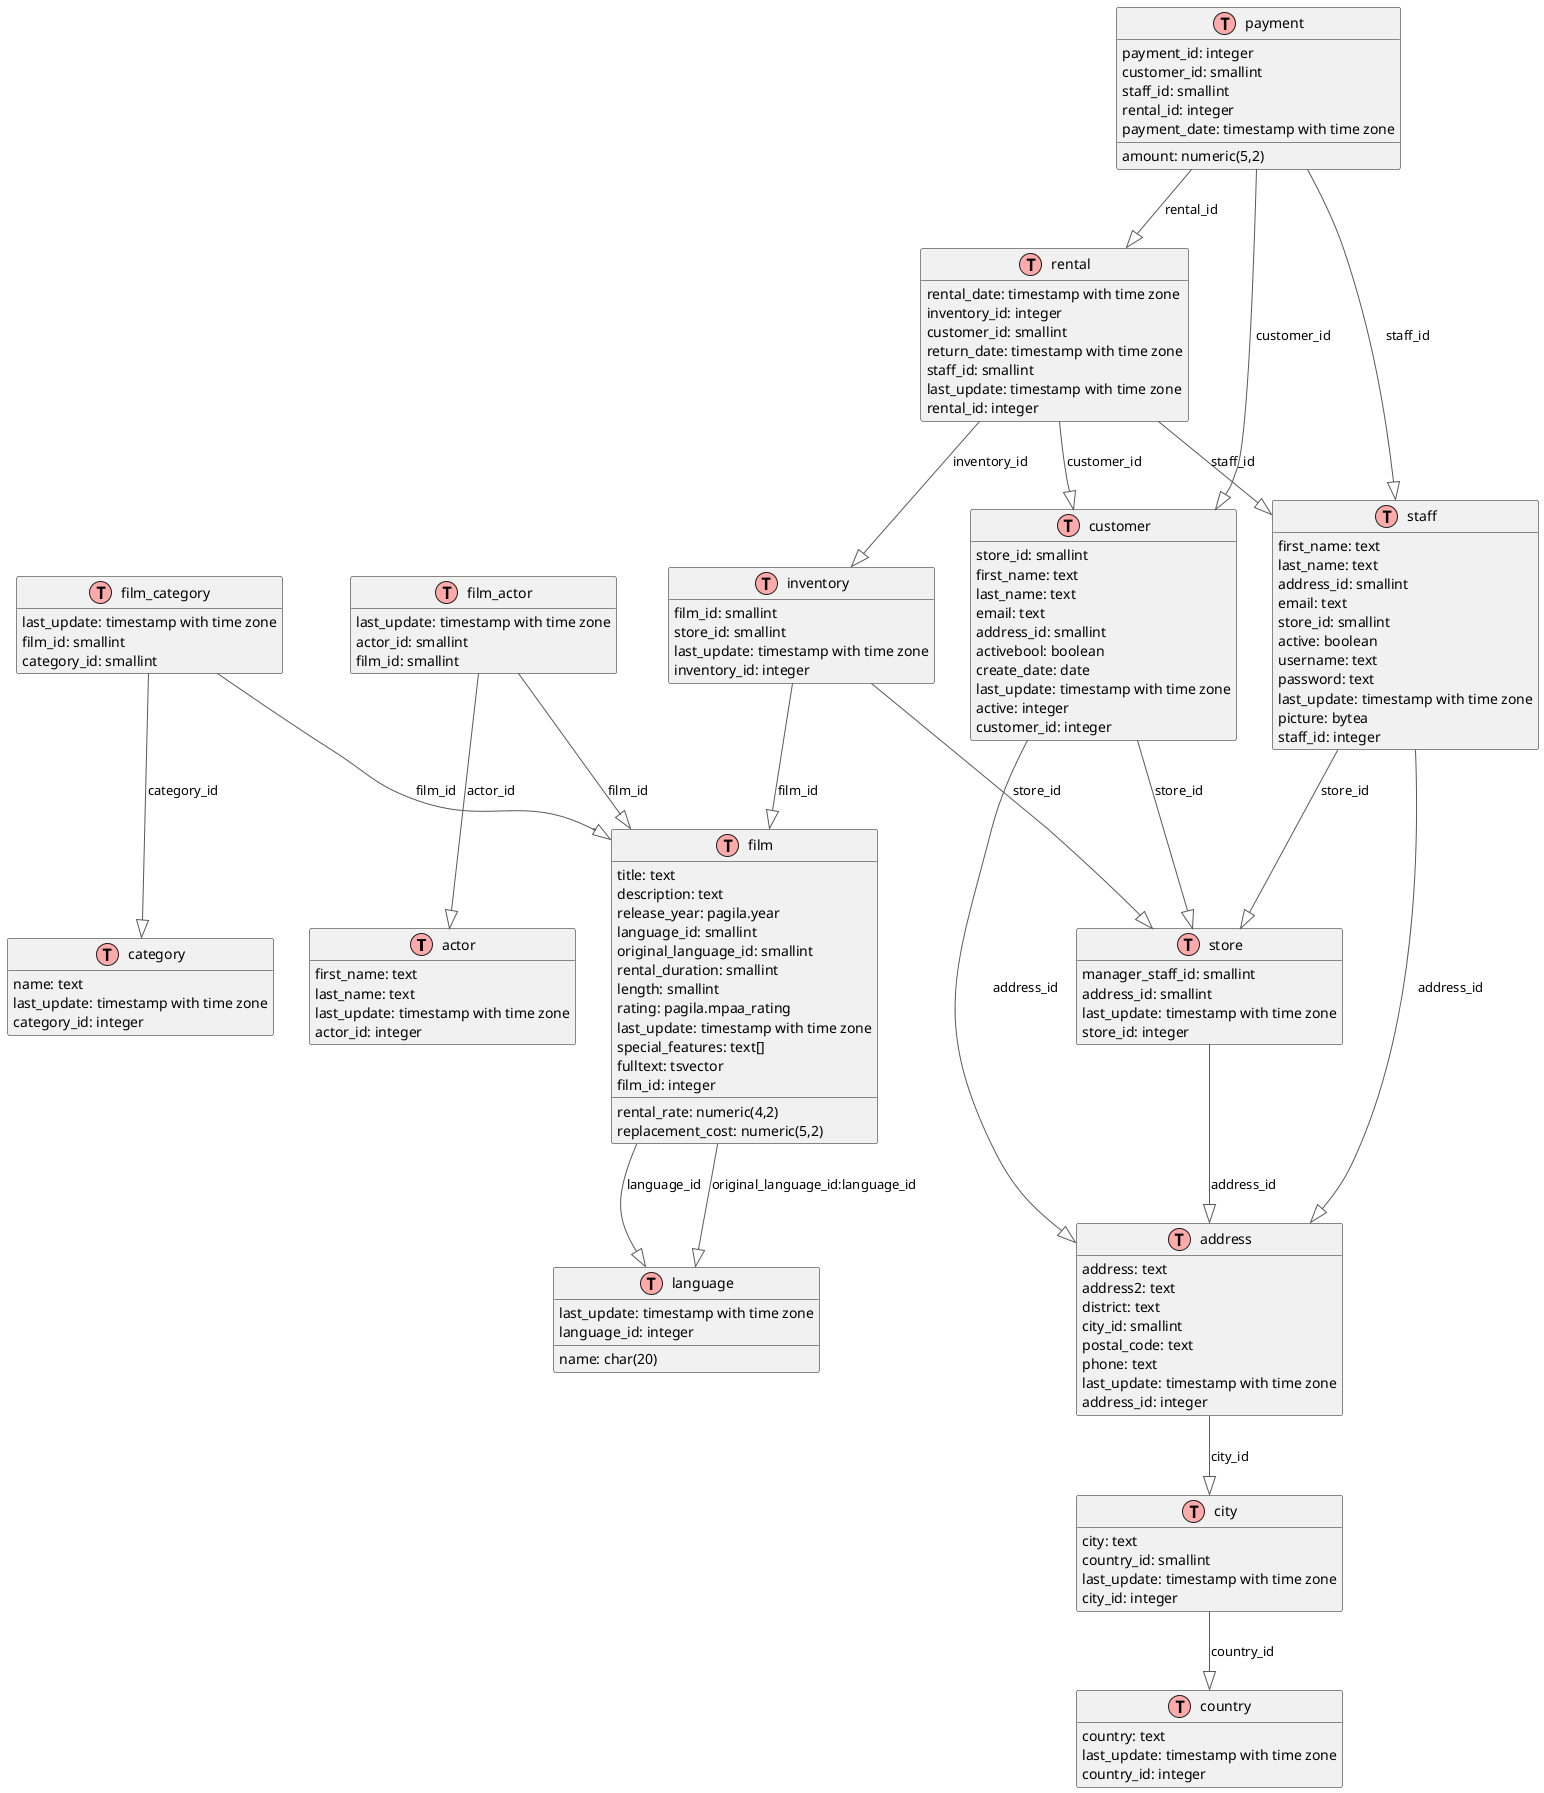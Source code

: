 @startuml

'top to bottom direction
'skinparam linetype polyline
!define TABLE(name,desc) class name as "desc" << (T,#FFAAAA) >>
!define PK(x) <u>x</u>
!define FK(x) <i>x</i>

hide empty methods
hide empty fields

TABLE(actor, "actor") {
   first_name: text
   last_name: text
   last_update: timestamp with time zone
   actor_id: integer
}
TABLE(address, "address") {
   address: text
   address2: text
   district: text
   city_id: smallint
   postal_code: text
   phone: text
   last_update: timestamp with time zone
   address_id: integer
}
TABLE(category, "category") {
   name: text
   last_update: timestamp with time zone
   category_id: integer
}

TABLE(city, "city") {
   city: text
   country_id: smallint
   last_update: timestamp with time zone
   city_id: integer
}

TABLE(country, "country") {
   country: text
   last_update: timestamp with time zone
   country_id: integer
}

TABLE(customer, "customer") {
   store_id: smallint
   first_name: text
   last_name: text
   email: text
   address_id: smallint
   activebool: boolean
   create_date: date
   last_update: timestamp with time zone
   active: integer
   customer_id: integer
}

TABLE(film, "film") {
   title: text
   description: text
   release_year: pagila.year
   language_id: smallint
   original_language_id: smallint
   rental_duration: smallint
   rental_rate: numeric(4,2)
   length: smallint
   replacement_cost: numeric(5,2)
   rating: pagila.mpaa_rating
   last_update: timestamp with time zone
   special_features: text[]
   fulltext: tsvector
   film_id: integer
}

TABLE(film_actor, "film_actor") {
   last_update: timestamp with time zone
   actor_id: smallint
   film_id: smallint
}

TABLE(film_category, "film_category") {
   last_update: timestamp with time zone
   film_id: smallint
   category_id: smallint
}

TABLE(inventory, "inventory") {
   film_id: smallint
   store_id: smallint
   last_update: timestamp with time zone
   inventory_id: integer
}

TABLE(language, "language") {
   name: char(20)
   last_update: timestamp with time zone
   language_id: integer
}

TABLE(payment, "payment") {
   payment_id: integer
   customer_id: smallint
   staff_id: smallint
   rental_id: integer
   amount: numeric(5,2)
   payment_date: timestamp with time zone
}

TABLE(rental, "rental") {
   rental_date: timestamp with time zone
   inventory_id: integer
   customer_id: smallint
   return_date: timestamp with time zone
   staff_id: smallint
   last_update: timestamp with time zone
   rental_id: integer
}

TABLE(staff, "staff") {
   first_name: text
   last_name: text
   address_id: smallint
   email: text
   store_id: smallint
   active: boolean
   username: text
   password: text
   last_update: timestamp with time zone
   picture: bytea
   staff_id: integer
}

TABLE(store, "store") {
   manager_staff_id: smallint
   address_id: smallint
   last_update: timestamp with time zone
   store_id: integer
}

address        -[#595959,plain]-^  city          : "city_id"
city           -[#595959,plain]-^  country       : "country_id"
customer       -[#595959,plain]-^  address       : "address_id"
customer       -[#595959,plain]-^  store         : "store_id"
film           -[#595959,plain]-^  language      : "language_id"
film           -[#595959,plain]-^  language      : "original_language_id:language_id"
film_actor     -[#595959,plain]-^  actor         : "actor_id"
film_actor     -[#595959,plain]-^  film          : "film_id"
film_category  -[#595959,plain]-^  category      : "category_id"
film_category  -[#595959,plain]-^  film          : "film_id"
inventory      -[#595959,plain]-^  film          : "film_id"
inventory      -[#595959,plain]-^  store         : "store_id"
payment        -[#595959,plain]-^  customer      : "customer_id"
payment        -[#595959,plain]-^  rental        : "rental_id"
payment        -[#595959,plain]-^  staff         : "staff_id"
rental         -[#595959,plain]-^  customer      : "customer_id"
rental         -[#595959,plain]-^  inventory     : "inventory_id"
rental         -[#595959,plain]-^  staff         : "staff_id"
staff          -[#595959,plain]-^  address       : "address_id"
staff          -[#595959,plain]-^  store         : "store_id"
store          -[#595959,plain]-^  address       : "address_id"
@enduml

